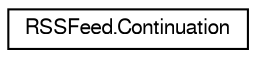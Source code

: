 digraph G
{
  edge [fontname="FreeSans",fontsize="10",labelfontname="FreeSans",labelfontsize="10"];
  node [fontname="FreeSans",fontsize="10",shape=record];
  rankdir=LR;
  Node1 [label="RSSFeed.Continuation",height=0.2,width=0.4,color="black", fillcolor="white", style="filled",URL="$d3/d8a/interfacecom_1_1scoreloop_1_1client_1_1android_1_1core_1_1addon_1_1_r_s_s_feed_1_1_continuation.html"];
}
